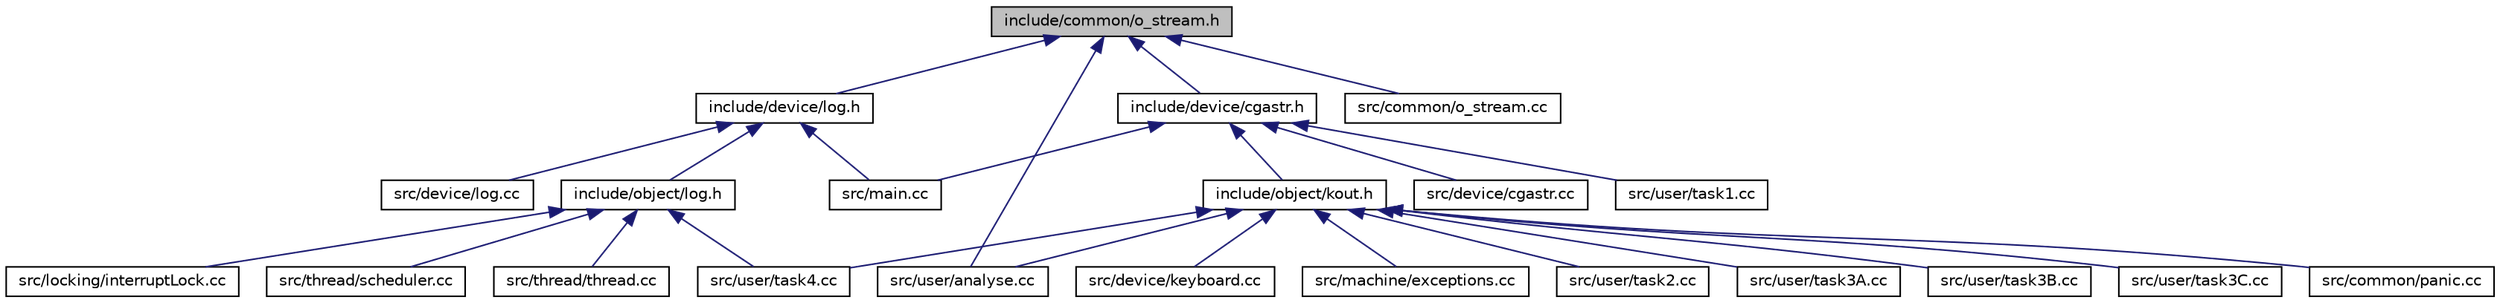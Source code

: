 digraph "include/common/o_stream.h"
{
  bgcolor="transparent";
  edge [fontname="Helvetica",fontsize="10",labelfontname="Helvetica",labelfontsize="10"];
  node [fontname="Helvetica",fontsize="10",shape=record];
  Node1 [label="include/common/o_stream.h",height=0.2,width=0.4,color="black", fillcolor="grey75", style="filled", fontcolor="black"];
  Node1 -> Node2 [dir="back",color="midnightblue",fontsize="10",style="solid",fontname="Helvetica"];
  Node2 [label="include/device/cgastr.h",height=0.2,width=0.4,color="black",URL="$cgastr_8h.html"];
  Node2 -> Node3 [dir="back",color="midnightblue",fontsize="10",style="solid",fontname="Helvetica"];
  Node3 [label="include/object/kout.h",height=0.2,width=0.4,color="black",URL="$kout_8h.html",tooltip="alles notwendige zum nutzen der in main.cc deklarierten globalen Variable kout "];
  Node3 -> Node4 [dir="back",color="midnightblue",fontsize="10",style="solid",fontname="Helvetica"];
  Node4 [label="src/common/panic.cc",height=0.2,width=0.4,color="black",URL="$panic_8cc.html"];
  Node3 -> Node5 [dir="back",color="midnightblue",fontsize="10",style="solid",fontname="Helvetica"];
  Node5 [label="src/device/keyboard.cc",height=0.2,width=0.4,color="black",URL="$keyboard_8cc.html"];
  Node3 -> Node6 [dir="back",color="midnightblue",fontsize="10",style="solid",fontname="Helvetica"];
  Node6 [label="src/machine/exceptions.cc",height=0.2,width=0.4,color="black",URL="$exceptions_8cc.html",tooltip="Interrupt-Behandlungsfunktionen. "];
  Node3 -> Node7 [dir="back",color="midnightblue",fontsize="10",style="solid",fontname="Helvetica"];
  Node7 [label="src/user/analyse.cc",height=0.2,width=0.4,color="black",URL="$analyse_8cc.html"];
  Node3 -> Node8 [dir="back",color="midnightblue",fontsize="10",style="solid",fontname="Helvetica"];
  Node8 [label="src/user/task2.cc",height=0.2,width=0.4,color="black",URL="$task2_8cc.html"];
  Node3 -> Node9 [dir="back",color="midnightblue",fontsize="10",style="solid",fontname="Helvetica"];
  Node9 [label="src/user/task3A.cc",height=0.2,width=0.4,color="black",URL="$task3A_8cc.html"];
  Node3 -> Node10 [dir="back",color="midnightblue",fontsize="10",style="solid",fontname="Helvetica"];
  Node10 [label="src/user/task3B.cc",height=0.2,width=0.4,color="black",URL="$task3B_8cc.html"];
  Node3 -> Node11 [dir="back",color="midnightblue",fontsize="10",style="solid",fontname="Helvetica"];
  Node11 [label="src/user/task3C.cc",height=0.2,width=0.4,color="black",URL="$task3C_8cc.html"];
  Node3 -> Node12 [dir="back",color="midnightblue",fontsize="10",style="solid",fontname="Helvetica"];
  Node12 [label="src/user/task4.cc",height=0.2,width=0.4,color="black",URL="$task4_8cc.html"];
  Node2 -> Node13 [dir="back",color="midnightblue",fontsize="10",style="solid",fontname="Helvetica"];
  Node13 [label="src/device/cgastr.cc",height=0.2,width=0.4,color="black",URL="$cgastr_8cc.html",tooltip="CGA_Stream ist hier implementiert "];
  Node2 -> Node14 [dir="back",color="midnightblue",fontsize="10",style="solid",fontname="Helvetica"];
  Node14 [label="src/main.cc",height=0.2,width=0.4,color="black",URL="$main_8cc.html",tooltip="Grunddatei von OOStuBS. "];
  Node2 -> Node15 [dir="back",color="midnightblue",fontsize="10",style="solid",fontname="Helvetica"];
  Node15 [label="src/user/task1.cc",height=0.2,width=0.4,color="black",URL="$task1_8cc.html"];
  Node1 -> Node16 [dir="back",color="midnightblue",fontsize="10",style="solid",fontname="Helvetica"];
  Node16 [label="include/device/log.h",height=0.2,width=0.4,color="black",URL="$device_2log_8h.html"];
  Node16 -> Node17 [dir="back",color="midnightblue",fontsize="10",style="solid",fontname="Helvetica"];
  Node17 [label="include/object/log.h",height=0.2,width=0.4,color="black",URL="$object_2log_8h.html"];
  Node17 -> Node18 [dir="back",color="midnightblue",fontsize="10",style="solid",fontname="Helvetica"];
  Node18 [label="src/locking/interruptLock.cc",height=0.2,width=0.4,color="black",URL="$interruptLock_8cc.html"];
  Node17 -> Node19 [dir="back",color="midnightblue",fontsize="10",style="solid",fontname="Helvetica"];
  Node19 [label="src/thread/scheduler.cc",height=0.2,width=0.4,color="black",URL="$scheduler_8cc.html"];
  Node17 -> Node20 [dir="back",color="midnightblue",fontsize="10",style="solid",fontname="Helvetica"];
  Node20 [label="src/thread/thread.cc",height=0.2,width=0.4,color="black",URL="$thread_8cc.html"];
  Node17 -> Node12 [dir="back",color="midnightblue",fontsize="10",style="solid",fontname="Helvetica"];
  Node16 -> Node21 [dir="back",color="midnightblue",fontsize="10",style="solid",fontname="Helvetica"];
  Node21 [label="src/device/log.cc",height=0.2,width=0.4,color="black",URL="$log_8cc.html"];
  Node16 -> Node14 [dir="back",color="midnightblue",fontsize="10",style="solid",fontname="Helvetica"];
  Node1 -> Node22 [dir="back",color="midnightblue",fontsize="10",style="solid",fontname="Helvetica"];
  Node22 [label="src/common/o_stream.cc",height=0.2,width=0.4,color="black",URL="$o__stream_8cc.html"];
  Node1 -> Node7 [dir="back",color="midnightblue",fontsize="10",style="solid",fontname="Helvetica"];
}
